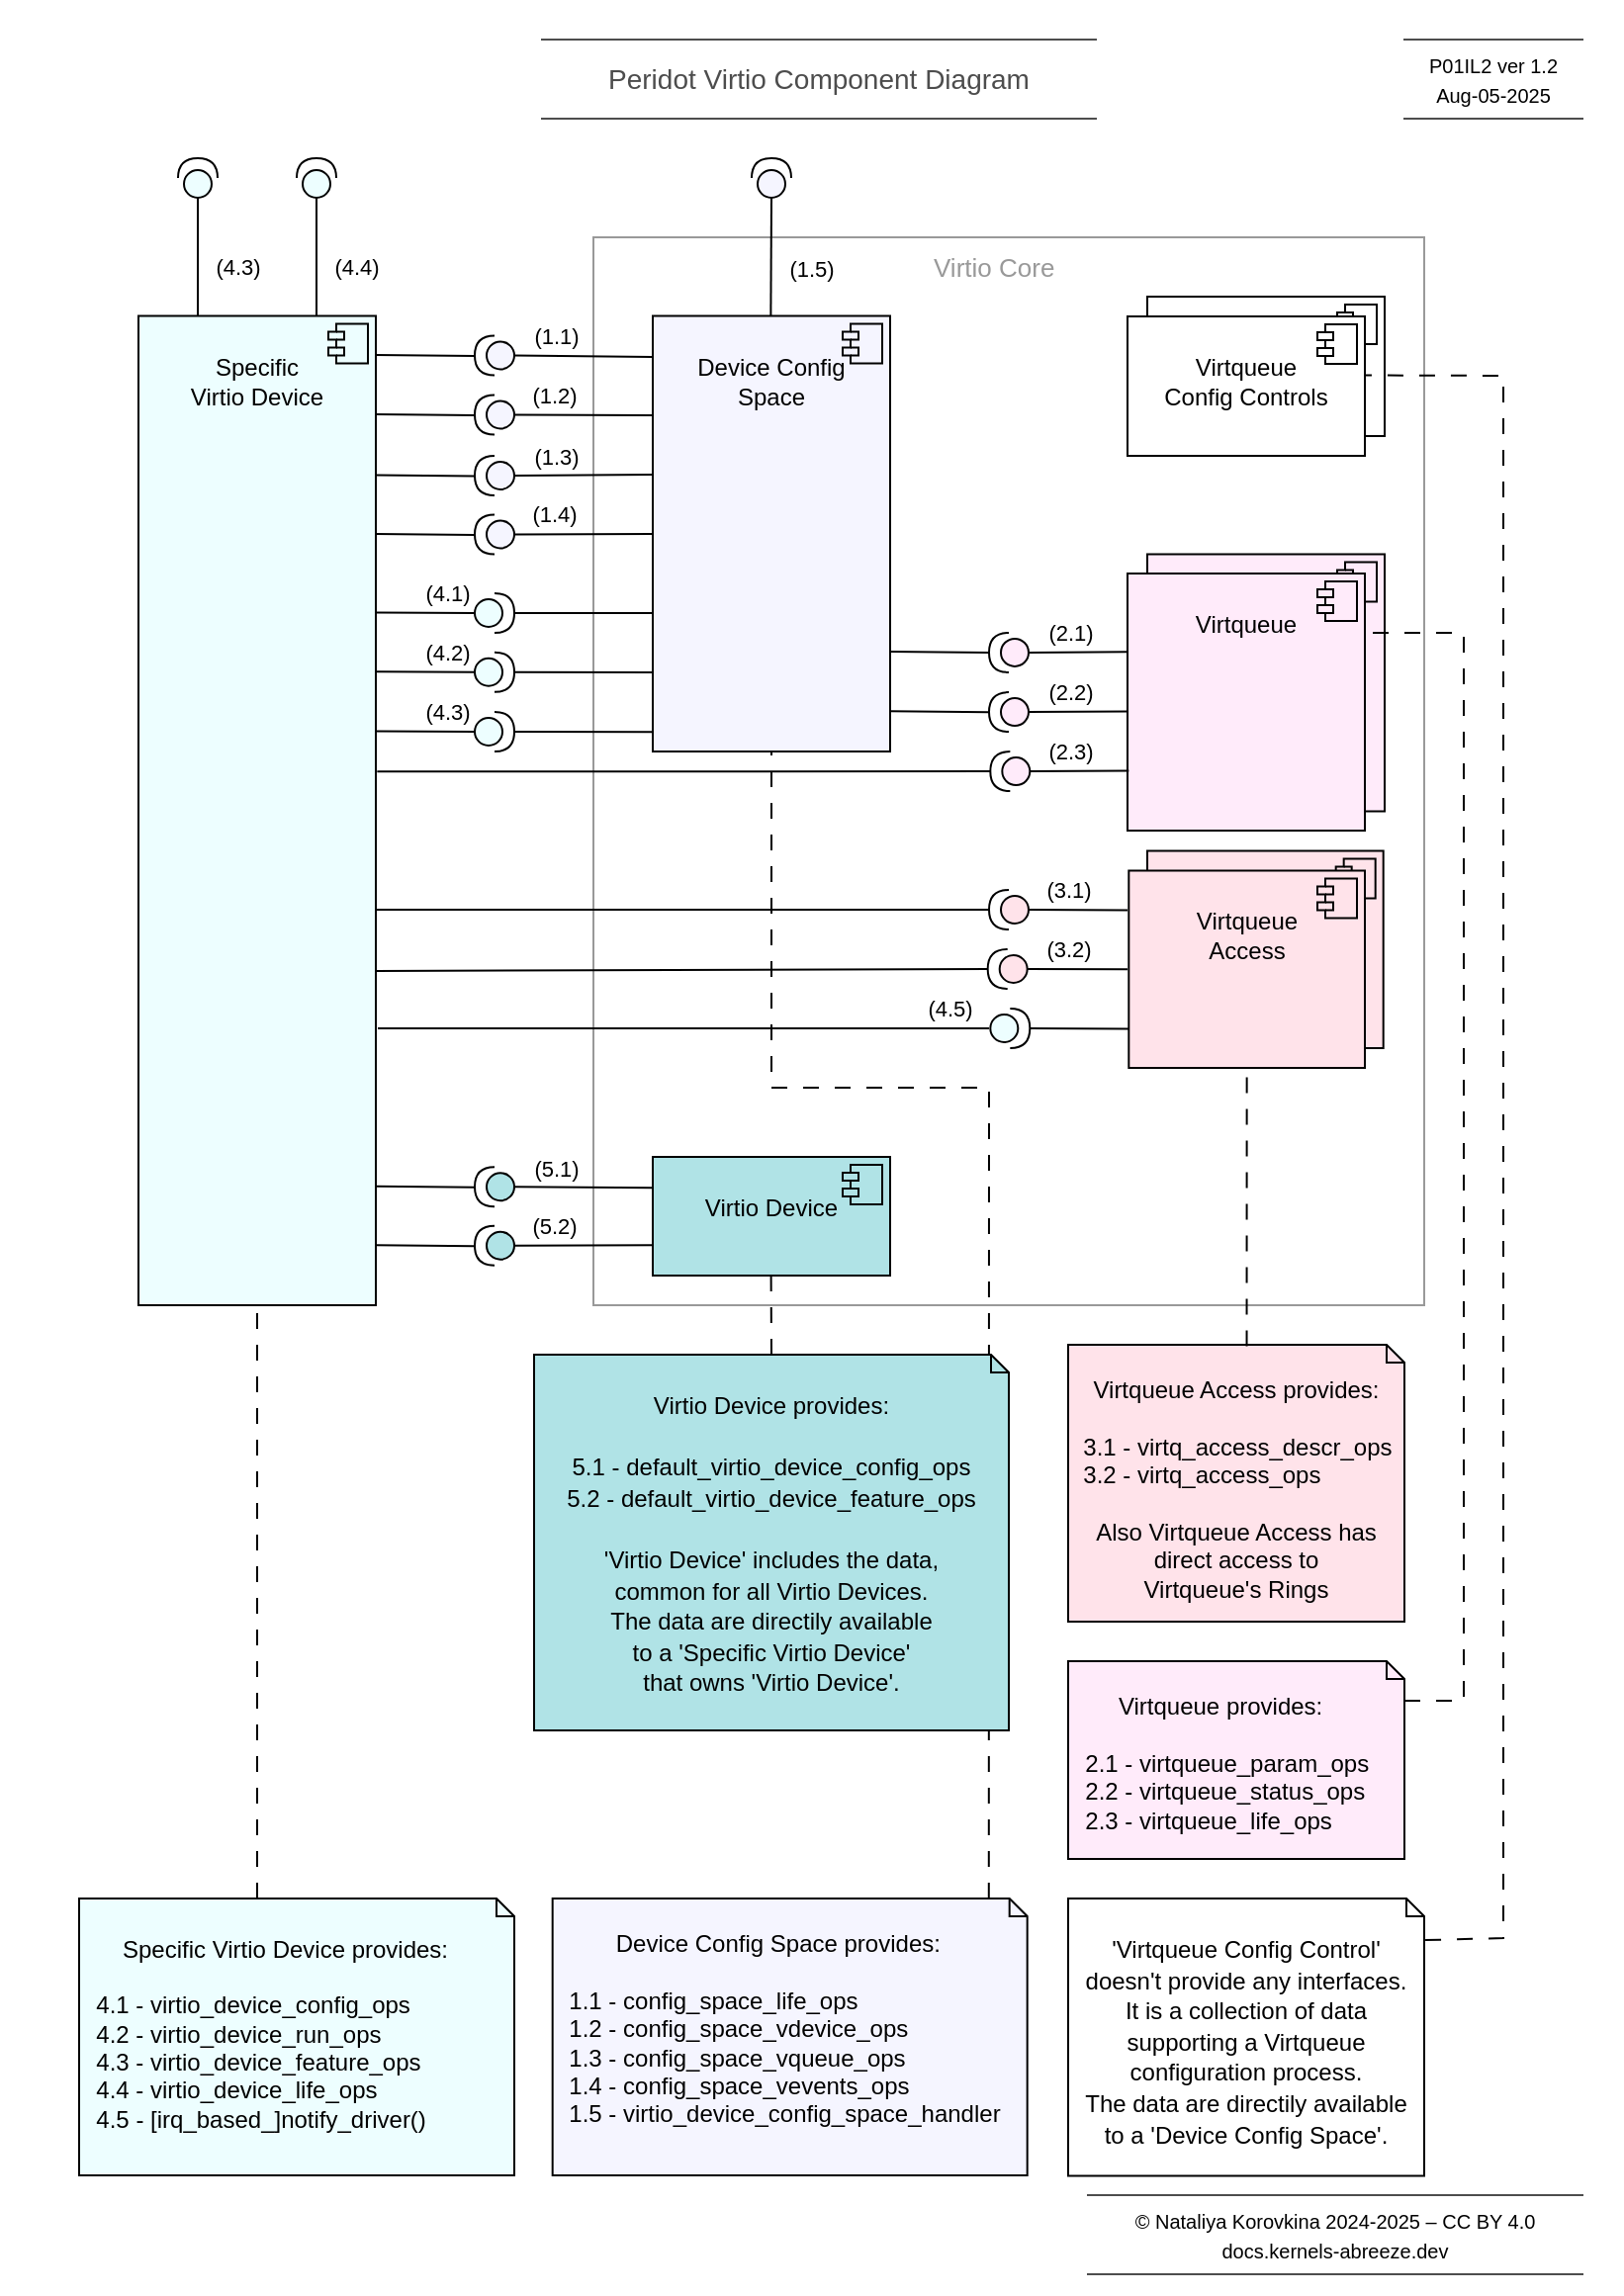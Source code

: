 <mxfile version="28.0.6">
  <diagram name="Page-1" id="e9WCXlH5b4QZWk6o9hdo">
    <mxGraphModel dx="1532" dy="1142" grid="1" gridSize="10" guides="1" tooltips="1" connect="1" arrows="1" fold="1" page="1" pageScale="1" pageWidth="827" pageHeight="1169" math="0" shadow="0">
      <root>
        <mxCell id="0" />
        <mxCell id="1" parent="0" />
        <mxCell id="GxGxXIBuNnBIu2OEv8LK-2" value="" style="rounded=0;whiteSpace=wrap;html=1;fillColor=default;strokeColor=none;movable=0;resizable=0;rotatable=0;deletable=0;editable=0;locked=1;connectable=0;" parent="1" vertex="1">
          <mxGeometry width="820" height="1160" as="geometry" />
        </mxCell>
        <mxCell id="_XOdiTL4BhRfkD70rLiH-112" value="" style="rounded=0;whiteSpace=wrap;html=1;strokeColor=#999999;movable=1;resizable=1;rotatable=1;deletable=1;editable=1;locked=0;connectable=1;fillColor=default;" parent="1" vertex="1">
          <mxGeometry x="300" y="120" width="420" height="540" as="geometry" />
        </mxCell>
        <mxCell id="_XOdiTL4BhRfkD70rLiH-2" value="&lt;p style=&quot;margin: 6px 0px 0px; text-align: center; line-height: 80%;&quot;&gt;&lt;br&gt;&lt;/p&gt;&lt;p style=&quot;margin: 6px 0px 0px; text-align: center; line-height: 80%;&quot;&gt;Device Config&lt;br&gt;&lt;/p&gt;&lt;p style=&quot;margin: 6px 0px 0px; text-align: center; line-height: 80%;&quot;&gt;Space&lt;/p&gt;" style="align=left;overflow=fill;html=1;dropTarget=0;whiteSpace=wrap;fillColor=#F5F5FF;strokeColor=#000000;strokeWidth=1;movable=1;resizable=1;rotatable=1;deletable=1;editable=1;locked=0;connectable=1;" parent="1" vertex="1">
          <mxGeometry x="330" y="159.75" width="120" height="220.25" as="geometry" />
        </mxCell>
        <mxCell id="_XOdiTL4BhRfkD70rLiH-3" value="" style="shape=component;jettyWidth=8;jettyHeight=4;fillColor=#F5F5FF;" parent="_XOdiTL4BhRfkD70rLiH-2" vertex="1">
          <mxGeometry x="1" width="20" height="20" relative="1" as="geometry">
            <mxPoint x="-24" y="4" as="offset" />
          </mxGeometry>
        </mxCell>
        <mxCell id="_XOdiTL4BhRfkD70rLiH-4" value="" style="shape=providedRequiredInterface;html=1;verticalLabelPosition=bottom;sketch=0;rotation=-180;fillColor=#F5F5FF;" parent="1" vertex="1">
          <mxGeometry x="240" y="169.75" width="20" height="20" as="geometry" />
        </mxCell>
        <mxCell id="_XOdiTL4BhRfkD70rLiH-6" value="" style="endArrow=none;html=1;rounded=0;exitX=0;exitY=0.5;exitDx=0;exitDy=0;exitPerimeter=0;entryX=0;entryY=0.094;entryDx=0;entryDy=0;entryPerimeter=0;" parent="1" source="_XOdiTL4BhRfkD70rLiH-4" target="_XOdiTL4BhRfkD70rLiH-2" edge="1">
          <mxGeometry width="50" height="50" relative="1" as="geometry">
            <mxPoint x="270" y="179.42" as="sourcePoint" />
            <mxPoint x="310" y="179.42" as="targetPoint" />
          </mxGeometry>
        </mxCell>
        <mxCell id="_XOdiTL4BhRfkD70rLiH-7" value="(1.1)" style="edgeLabel;html=1;align=center;verticalAlign=middle;resizable=0;points=[];" parent="_XOdiTL4BhRfkD70rLiH-6" vertex="1" connectable="0">
          <mxGeometry x="0.267" y="1" relative="1" as="geometry">
            <mxPoint x="-24" y="-9" as="offset" />
          </mxGeometry>
        </mxCell>
        <mxCell id="_XOdiTL4BhRfkD70rLiH-8" value="" style="shape=providedRequiredInterface;html=1;verticalLabelPosition=bottom;sketch=0;rotation=-180;fillColor=#F5F5FF;" parent="1" vertex="1">
          <mxGeometry x="240" y="199.75" width="20" height="20" as="geometry" />
        </mxCell>
        <mxCell id="_XOdiTL4BhRfkD70rLiH-9" value="" style="endArrow=none;html=1;rounded=0;exitX=0;exitY=0.5;exitDx=0;exitDy=0;exitPerimeter=0;" parent="1" source="_XOdiTL4BhRfkD70rLiH-8" edge="1">
          <mxGeometry width="50" height="50" relative="1" as="geometry">
            <mxPoint x="270" y="209.42" as="sourcePoint" />
            <mxPoint x="330" y="210" as="targetPoint" />
          </mxGeometry>
        </mxCell>
        <mxCell id="_XOdiTL4BhRfkD70rLiH-10" value="(1.2)" style="edgeLabel;html=1;align=center;verticalAlign=middle;resizable=0;points=[];" parent="_XOdiTL4BhRfkD70rLiH-9" vertex="1" connectable="0">
          <mxGeometry x="-0.35" y="3" relative="1" as="geometry">
            <mxPoint x="-3" y="-7" as="offset" />
          </mxGeometry>
        </mxCell>
        <mxCell id="_XOdiTL4BhRfkD70rLiH-11" value="" style="shape=providedRequiredInterface;html=1;verticalLabelPosition=bottom;sketch=0;rotation=-180;fillColor=#F5F5FF;" parent="1" vertex="1">
          <mxGeometry x="240" y="230.5" width="20" height="20" as="geometry" />
        </mxCell>
        <mxCell id="_XOdiTL4BhRfkD70rLiH-12" value="" style="endArrow=none;html=1;rounded=0;exitX=0;exitY=0.5;exitDx=0;exitDy=0;exitPerimeter=0;" parent="1" source="_XOdiTL4BhRfkD70rLiH-11" edge="1">
          <mxGeometry width="50" height="50" relative="1" as="geometry">
            <mxPoint x="270" y="240.17" as="sourcePoint" />
            <mxPoint x="330" y="240" as="targetPoint" />
          </mxGeometry>
        </mxCell>
        <mxCell id="_XOdiTL4BhRfkD70rLiH-13" value="(1.3)" style="edgeLabel;html=1;align=center;verticalAlign=middle;resizable=0;points=[];" parent="_XOdiTL4BhRfkD70rLiH-12" vertex="1" connectable="0">
          <mxGeometry x="-0.25" y="1" relative="1" as="geometry">
            <mxPoint x="-6" y="-9" as="offset" />
          </mxGeometry>
        </mxCell>
        <mxCell id="_XOdiTL4BhRfkD70rLiH-14" value="" style="shape=providedRequiredInterface;html=1;verticalLabelPosition=bottom;sketch=0;rotation=-180;fillColor=#F5F5FF;" parent="1" vertex="1">
          <mxGeometry x="240" y="260.25" width="20" height="20" as="geometry" />
        </mxCell>
        <mxCell id="_XOdiTL4BhRfkD70rLiH-15" value="" style="endArrow=none;html=1;rounded=0;exitX=0;exitY=0.5;exitDx=0;exitDy=0;exitPerimeter=0;" parent="1" source="_XOdiTL4BhRfkD70rLiH-14" edge="1">
          <mxGeometry width="50" height="50" relative="1" as="geometry">
            <mxPoint x="270" y="269.92" as="sourcePoint" />
            <mxPoint x="330" y="270" as="targetPoint" />
          </mxGeometry>
        </mxCell>
        <mxCell id="_XOdiTL4BhRfkD70rLiH-16" value="(1.4)" style="edgeLabel;html=1;align=center;verticalAlign=middle;resizable=0;points=[];" parent="_XOdiTL4BhRfkD70rLiH-15" vertex="1" connectable="0">
          <mxGeometry x="-0.425" y="2" relative="1" as="geometry">
            <mxPoint y="-8" as="offset" />
          </mxGeometry>
        </mxCell>
        <mxCell id="_XOdiTL4BhRfkD70rLiH-31" value="&lt;div style=&quot;text-align: center;&quot;&gt;Device Config Space provides:&lt;/div&gt;&lt;div style=&quot;text-align: center;&quot;&gt;&lt;br&gt;&lt;/div&gt;&amp;nbsp; 1.1 - config_space_life_ops&lt;div&gt;&amp;nbsp; 1.2 -&amp;nbsp;&lt;span style=&quot;background-color: initial;&quot;&gt;config_space_vdevice_ops&lt;/span&gt;&lt;/div&gt;&lt;div&gt;&amp;nbsp; 1.3 -&amp;nbsp;&lt;span style=&quot;background-color: initial;&quot;&gt;config_space_vqueue_ops&lt;/span&gt;&lt;/div&gt;&lt;div&gt;&amp;nbsp; 1.4 -&amp;nbsp;config_space_vevents_ops&lt;/div&gt;&lt;div&gt;&lt;span style=&quot;background-color: initial; text-align: center;&quot;&gt;&amp;nbsp; 1.5 -&amp;nbsp;&lt;/span&gt;&lt;span style=&quot;background-color: initial; text-align: center;&quot;&gt;virtio_device_&lt;/span&gt;&lt;span style=&quot;background-color: initial; text-align: center;&quot;&gt;config_space_handler&lt;/span&gt;&lt;br&gt;&lt;/div&gt;&lt;div&gt;&lt;br&gt;&lt;/div&gt;" style="shape=note2;boundedLbl=1;whiteSpace=wrap;html=1;size=9;verticalAlign=top;align=left;fillColor=#F5F5FF;" parent="1" vertex="1">
          <mxGeometry x="279.34" y="960" width="240" height="140" as="geometry" />
        </mxCell>
        <mxCell id="_XOdiTL4BhRfkD70rLiH-32" value="" style="shape=providedRequiredInterface;html=1;verticalLabelPosition=bottom;sketch=0;rotation=-90;fillColor=#F5F5FF;" parent="1" vertex="1">
          <mxGeometry x="380" y="80" width="20" height="20" as="geometry" />
        </mxCell>
        <mxCell id="_XOdiTL4BhRfkD70rLiH-33" value="" style="endArrow=none;html=1;rounded=0;" parent="1" edge="1">
          <mxGeometry width="50" height="50" relative="1" as="geometry">
            <mxPoint x="390" y="100" as="sourcePoint" />
            <mxPoint x="389.67" y="160" as="targetPoint" />
          </mxGeometry>
        </mxCell>
        <mxCell id="_XOdiTL4BhRfkD70rLiH-34" value="(1.5)" style="edgeLabel;html=1;align=center;verticalAlign=middle;resizable=0;points=[];" parent="_XOdiTL4BhRfkD70rLiH-33" vertex="1" connectable="0">
          <mxGeometry x="-0.425" y="2" relative="1" as="geometry">
            <mxPoint x="18" y="18" as="offset" />
          </mxGeometry>
        </mxCell>
        <mxCell id="_XOdiTL4BhRfkD70rLiH-35" value="&lt;p style=&quot;margin: 6px 0px 0px; text-align: center; line-height: 80%;&quot;&gt;&lt;span style=&quot;background-color: initial;&quot;&gt;&lt;br&gt;&lt;/span&gt;&lt;/p&gt;&lt;p style=&quot;margin: 6px 0px 0px; text-align: center; line-height: 80%;&quot;&gt;&lt;span style=&quot;background-color: initial;&quot;&gt;Specific&lt;/span&gt;&lt;/p&gt;&lt;p style=&quot;margin: 6px 0px 0px; text-align: center; line-height: 80%;&quot;&gt;&lt;span style=&quot;background-color: initial;&quot;&gt;Virtio&lt;/span&gt;&lt;span style=&quot;background-color: initial;&quot;&gt;&amp;nbsp;Device&lt;/span&gt;&lt;/p&gt;" style="align=left;overflow=fill;html=1;dropTarget=0;whiteSpace=wrap;fillColor=#EDFEFF;movable=1;resizable=1;rotatable=1;deletable=1;editable=1;locked=0;connectable=1;" parent="1" vertex="1">
          <mxGeometry x="70" y="159.75" width="120" height="500.25" as="geometry" />
        </mxCell>
        <mxCell id="_XOdiTL4BhRfkD70rLiH-36" value="" style="shape=component;jettyWidth=8;jettyHeight=4;fillColor=#EDFEFF;" parent="_XOdiTL4BhRfkD70rLiH-35" vertex="1">
          <mxGeometry x="1" width="20" height="20" relative="1" as="geometry">
            <mxPoint x="-24" y="4" as="offset" />
          </mxGeometry>
        </mxCell>
        <mxCell id="_XOdiTL4BhRfkD70rLiH-37" value="" style="endArrow=none;html=1;rounded=0;exitX=0;exitY=0.5;exitDx=0;exitDy=0;exitPerimeter=0;entryX=0;entryY=0.5;entryDx=0;entryDy=0;entryPerimeter=0;" parent="1" target="_XOdiTL4BhRfkD70rLiH-38" edge="1">
          <mxGeometry width="50" height="50" relative="1" as="geometry">
            <mxPoint x="190" y="309.75" as="sourcePoint" />
            <mxPoint x="230" y="309.75" as="targetPoint" />
          </mxGeometry>
        </mxCell>
        <mxCell id="_XOdiTL4BhRfkD70rLiH-38" value="" style="shape=providedRequiredInterface;html=1;verticalLabelPosition=bottom;sketch=0;rotation=0;fillColor=#EDFEFF;" parent="1" vertex="1">
          <mxGeometry x="240" y="300" width="20" height="20" as="geometry" />
        </mxCell>
        <mxCell id="_XOdiTL4BhRfkD70rLiH-39" value="" style="endArrow=none;html=1;rounded=0;exitX=1;exitY=0.5;exitDx=0;exitDy=0;exitPerimeter=0;" parent="1" source="_XOdiTL4BhRfkD70rLiH-38" edge="1">
          <mxGeometry width="50" height="50" relative="1" as="geometry">
            <mxPoint x="270" y="309.67" as="sourcePoint" />
            <mxPoint x="330" y="310" as="targetPoint" />
          </mxGeometry>
        </mxCell>
        <mxCell id="_XOdiTL4BhRfkD70rLiH-40" value="(4.1)" style="edgeLabel;html=1;align=center;verticalAlign=middle;resizable=0;points=[];" parent="_XOdiTL4BhRfkD70rLiH-39" vertex="1" connectable="0">
          <mxGeometry x="-0.425" y="2" relative="1" as="geometry">
            <mxPoint x="-54" y="-8" as="offset" />
          </mxGeometry>
        </mxCell>
        <mxCell id="_XOdiTL4BhRfkD70rLiH-41" value="" style="endArrow=none;html=1;rounded=0;" parent="1" edge="1">
          <mxGeometry width="50" height="50" relative="1" as="geometry">
            <mxPoint x="191" y="520" as="sourcePoint" />
            <mxPoint x="500" y="520" as="targetPoint" />
          </mxGeometry>
        </mxCell>
        <mxCell id="_XOdiTL4BhRfkD70rLiH-42" value="" style="shape=providedRequiredInterface;html=1;verticalLabelPosition=bottom;sketch=0;rotation=0;fillColor=#EDFEFF;" parent="1" vertex="1">
          <mxGeometry x="500.66" y="510" width="20" height="20" as="geometry" />
        </mxCell>
        <mxCell id="_XOdiTL4BhRfkD70rLiH-43" value="" style="endArrow=none;html=1;rounded=0;exitX=1;exitY=0.5;exitDx=0;exitDy=0;exitPerimeter=0;" parent="1" source="_XOdiTL4BhRfkD70rLiH-42" edge="1">
          <mxGeometry width="50" height="50" relative="1" as="geometry">
            <mxPoint x="531.32" y="499.67" as="sourcePoint" />
            <mxPoint x="570.66" y="520.25" as="targetPoint" />
          </mxGeometry>
        </mxCell>
        <mxCell id="_XOdiTL4BhRfkD70rLiH-44" value="(4.5)" style="edgeLabel;html=1;align=center;verticalAlign=middle;resizable=0;points=[];" parent="_XOdiTL4BhRfkD70rLiH-43" vertex="1" connectable="0">
          <mxGeometry x="-0.425" y="2" relative="1" as="geometry">
            <mxPoint x="-55" y="-8" as="offset" />
          </mxGeometry>
        </mxCell>
        <mxCell id="_XOdiTL4BhRfkD70rLiH-57" value="&lt;div&gt;&lt;p style=&quot;text-align: center; margin: 6px 0px 0px; line-height: 9.6px;&quot;&gt;&amp;nbsp; &amp;nbsp; &amp;nbsp; Specific&amp;nbsp;Virtio&amp;nbsp;Device&amp;nbsp;provides:&lt;/p&gt;&lt;/div&gt;&lt;div&gt;&lt;p style=&quot;text-align: center; margin: 6px 0px 0px; line-height: 9.6px;&quot;&gt;&lt;span style=&quot;background-color: initial;&quot;&gt;&lt;br&gt;&lt;/span&gt;&lt;/p&gt;&lt;/div&gt;&lt;div style=&quot;&quot;&gt;&lt;span style=&quot;background-color: initial;&quot;&gt;&amp;nbsp; 4.1 -&amp;nbsp;&lt;/span&gt;&lt;span style=&quot;background-color: initial;&quot;&gt;virtio_device_config_ops&lt;/span&gt;&lt;br&gt;&lt;/div&gt;&lt;div&gt;&lt;span style=&quot;text-align: center; background-color: initial;&quot;&gt;&amp;nbsp; 4.2 -&amp;nbsp;&lt;/span&gt;&lt;span style=&quot;background-color: initial;&quot;&gt;virtio_device_run_ops&lt;/span&gt;&lt;/div&gt;&lt;div&gt;&lt;span style=&quot;background-color: initial;&quot;&gt;&amp;nbsp; 4.3 -&amp;nbsp;&lt;/span&gt;&lt;span style=&quot;background-color: initial;&quot;&gt;virtio_device_feature_ops&lt;/span&gt;&lt;/div&gt;&lt;div&gt;&lt;span style=&quot;background-color: initial;&quot;&gt;&amp;nbsp; 4.4 -&amp;nbsp;&lt;/span&gt;&lt;span style=&quot;text-align: center; background-color: initial;&quot;&gt;virtio_device_life_ops&lt;/span&gt;&lt;/div&gt;&lt;div&gt;&lt;span style=&quot;text-align: center; background-color: initial;&quot;&gt;&amp;nbsp;&amp;nbsp;&lt;/span&gt;&lt;span style=&quot;background-color: initial; text-align: center;&quot;&gt;4.5 - [&lt;/span&gt;&lt;span style=&quot;background-color: initial;&quot;&gt;irq_based_]notify_driver()&lt;/span&gt;&lt;/div&gt;" style="shape=note2;boundedLbl=1;whiteSpace=wrap;html=1;size=9;verticalAlign=top;align=left;fillColor=#EDFEFF;" parent="1" vertex="1">
          <mxGeometry x="40" y="960" width="220" height="140" as="geometry" />
        </mxCell>
        <mxCell id="_XOdiTL4BhRfkD70rLiH-60" value="" style="endArrow=none;html=1;rounded=0;exitX=0;exitY=0.5;exitDx=0;exitDy=0;exitPerimeter=0;" parent="1" edge="1">
          <mxGeometry width="50" height="50" relative="1" as="geometry">
            <mxPoint x="100" y="159.75" as="sourcePoint" />
            <mxPoint x="100" y="100" as="targetPoint" />
          </mxGeometry>
        </mxCell>
        <mxCell id="_XOdiTL4BhRfkD70rLiH-62" value="(4.3)" style="edgeLabel;html=1;align=center;verticalAlign=middle;resizable=0;points=[];" parent="_XOdiTL4BhRfkD70rLiH-60" vertex="1" connectable="0">
          <mxGeometry x="0.063" relative="1" as="geometry">
            <mxPoint x="20" y="7" as="offset" />
          </mxGeometry>
        </mxCell>
        <mxCell id="_XOdiTL4BhRfkD70rLiH-61" value="" style="shape=providedRequiredInterface;html=1;verticalLabelPosition=bottom;sketch=0;rotation=-90;fillColor=#EDFEFF;" parent="1" vertex="1">
          <mxGeometry x="90" y="80" width="20" height="20" as="geometry" />
        </mxCell>
        <mxCell id="IwfrSMIkXGpgMhXFn6wk-4" value="&lt;p style=&quot;margin: 6px 0px 0px; text-align: center; line-height: 80%;&quot;&gt;&lt;br&gt;&lt;/p&gt;&lt;p style=&quot;margin: 6px 0px 0px; text-align: center; line-height: 80%;&quot;&gt;Virtqueue&lt;/p&gt;" style="align=left;overflow=fill;html=1;dropTarget=0;whiteSpace=wrap;fillColor=#FFEBFA;fillStyle=solid;movable=1;resizable=1;rotatable=1;deletable=1;editable=1;locked=0;connectable=1;" parent="1" vertex="1">
          <mxGeometry x="580" y="280.25" width="120" height="130" as="geometry" />
        </mxCell>
        <mxCell id="IwfrSMIkXGpgMhXFn6wk-5" value="" style="shape=component;jettyWidth=8;jettyHeight=4;fillColor=#FFEBFA;" parent="IwfrSMIkXGpgMhXFn6wk-4" vertex="1">
          <mxGeometry x="1" width="20" height="20" relative="1" as="geometry">
            <mxPoint x="-24" y="4" as="offset" />
          </mxGeometry>
        </mxCell>
        <mxCell id="_XOdiTL4BhRfkD70rLiH-67" value="&lt;p style=&quot;margin: 6px 0px 0px; text-align: center; line-height: 80%;&quot;&gt;&lt;br&gt;&lt;/p&gt;&lt;p style=&quot;margin: 6px 0px 0px; text-align: center; line-height: 80%;&quot;&gt;Virtqueue&lt;/p&gt;" style="align=left;overflow=fill;html=1;dropTarget=0;whiteSpace=wrap;fillColor=#FFEBFA;fillStyle=solid;movable=1;resizable=1;rotatable=1;deletable=1;editable=1;locked=0;connectable=1;" parent="1" vertex="1">
          <mxGeometry x="570" y="290" width="120" height="130" as="geometry" />
        </mxCell>
        <mxCell id="_XOdiTL4BhRfkD70rLiH-68" value="" style="shape=component;jettyWidth=8;jettyHeight=4;fillColor=#FFEBFA;" parent="_XOdiTL4BhRfkD70rLiH-67" vertex="1">
          <mxGeometry x="1" width="20" height="20" relative="1" as="geometry">
            <mxPoint x="-24" y="4" as="offset" />
          </mxGeometry>
        </mxCell>
        <mxCell id="_XOdiTL4BhRfkD70rLiH-69" value="" style="shape=providedRequiredInterface;html=1;verticalLabelPosition=bottom;sketch=0;rotation=-180;fillColor=#FFEBFA;fillStyle=solid;" parent="1" vertex="1">
          <mxGeometry x="500" y="319.94" width="20" height="20" as="geometry" />
        </mxCell>
        <mxCell id="_XOdiTL4BhRfkD70rLiH-70" value="" style="endArrow=none;html=1;rounded=0;exitX=0;exitY=0.5;exitDx=0;exitDy=0;exitPerimeter=0;" parent="1" source="_XOdiTL4BhRfkD70rLiH-69" edge="1">
          <mxGeometry width="50" height="50" relative="1" as="geometry">
            <mxPoint x="530" y="329.61" as="sourcePoint" />
            <mxPoint x="570" y="329.61" as="targetPoint" />
          </mxGeometry>
        </mxCell>
        <mxCell id="_XOdiTL4BhRfkD70rLiH-71" value="(2.1)" style="edgeLabel;html=1;align=center;verticalAlign=middle;resizable=0;points=[];" parent="_XOdiTL4BhRfkD70rLiH-70" vertex="1" connectable="0">
          <mxGeometry x="0.267" y="1" relative="1" as="geometry">
            <mxPoint x="-11" y="-9" as="offset" />
          </mxGeometry>
        </mxCell>
        <mxCell id="_XOdiTL4BhRfkD70rLiH-72" value="" style="shape=providedRequiredInterface;html=1;verticalLabelPosition=bottom;sketch=0;rotation=-180;fillColor=#FFEBFA;fillStyle=solid;" parent="1" vertex="1">
          <mxGeometry x="500" y="350.06" width="20" height="20" as="geometry" />
        </mxCell>
        <mxCell id="_XOdiTL4BhRfkD70rLiH-73" value="" style="endArrow=none;html=1;rounded=0;exitX=0;exitY=0.5;exitDx=0;exitDy=0;exitPerimeter=0;" parent="1" source="_XOdiTL4BhRfkD70rLiH-72" edge="1">
          <mxGeometry width="50" height="50" relative="1" as="geometry">
            <mxPoint x="530" y="359.73" as="sourcePoint" />
            <mxPoint x="570" y="359.73" as="targetPoint" />
          </mxGeometry>
        </mxCell>
        <mxCell id="_XOdiTL4BhRfkD70rLiH-74" value="(2.2)" style="edgeLabel;html=1;align=center;verticalAlign=middle;resizable=0;points=[];" parent="_XOdiTL4BhRfkD70rLiH-73" vertex="1" connectable="0">
          <mxGeometry x="-0.35" y="3" relative="1" as="geometry">
            <mxPoint x="4" y="-7" as="offset" />
          </mxGeometry>
        </mxCell>
        <mxCell id="_XOdiTL4BhRfkD70rLiH-75" value="" style="shape=providedRequiredInterface;html=1;verticalLabelPosition=bottom;sketch=0;rotation=-180;fillColor=#FFEBFA;fillStyle=solid;" parent="1" vertex="1">
          <mxGeometry x="500.66" y="380.06" width="20" height="20" as="geometry" />
        </mxCell>
        <mxCell id="_XOdiTL4BhRfkD70rLiH-76" value="" style="endArrow=none;html=1;rounded=0;exitX=0;exitY=0.5;exitDx=0;exitDy=0;exitPerimeter=0;" parent="1" source="_XOdiTL4BhRfkD70rLiH-75" edge="1">
          <mxGeometry width="50" height="50" relative="1" as="geometry">
            <mxPoint x="530.66" y="389.73" as="sourcePoint" />
            <mxPoint x="570.66" y="389.73" as="targetPoint" />
          </mxGeometry>
        </mxCell>
        <mxCell id="_XOdiTL4BhRfkD70rLiH-77" value="(2.3)" style="edgeLabel;html=1;align=center;verticalAlign=middle;resizable=0;points=[];" parent="_XOdiTL4BhRfkD70rLiH-76" vertex="1" connectable="0">
          <mxGeometry x="-0.25" y="1" relative="1" as="geometry">
            <mxPoint x="1" y="-9" as="offset" />
          </mxGeometry>
        </mxCell>
        <mxCell id="_XOdiTL4BhRfkD70rLiH-78" value="&lt;div style=&quot;text-align: center;&quot;&gt;Virtqueue provides:&lt;/div&gt;&lt;div style=&quot;text-align: center;&quot;&gt;&lt;br&gt;&lt;/div&gt;&amp;nbsp; 2.1 - virtqueue_param_ops&lt;div&gt;&amp;nbsp; 2.2 -&amp;nbsp;virtqueue_status_ops&lt;/div&gt;&lt;div&gt;&amp;nbsp; 2.3 -&amp;nbsp;virtqueue_life_ops&lt;/div&gt;&lt;div&gt;&amp;nbsp;&lt;/div&gt;" style="shape=note2;boundedLbl=1;whiteSpace=wrap;html=1;size=9;verticalAlign=top;align=left;fillColor=#FFEBFA;" parent="1" vertex="1">
          <mxGeometry x="540" y="840" width="170" height="100" as="geometry" />
        </mxCell>
        <mxCell id="_XOdiTL4BhRfkD70rLiH-79" value="" style="endArrow=none;html=1;rounded=0;exitX=0;exitY=0.5;exitDx=0;exitDy=0;exitPerimeter=0;entryX=0;entryY=0.5;entryDx=0;entryDy=0;entryPerimeter=0;" parent="1" edge="1">
          <mxGeometry width="50" height="50" relative="1" as="geometry">
            <mxPoint x="450" y="329.54" as="sourcePoint" />
            <mxPoint x="500" y="330.04" as="targetPoint" />
          </mxGeometry>
        </mxCell>
        <mxCell id="_XOdiTL4BhRfkD70rLiH-80" value="" style="endArrow=none;html=1;rounded=0;exitX=0;exitY=0.5;exitDx=0;exitDy=0;exitPerimeter=0;entryX=0;entryY=0.5;entryDx=0;entryDy=0;entryPerimeter=0;" parent="1" edge="1">
          <mxGeometry width="50" height="50" relative="1" as="geometry">
            <mxPoint x="450" y="359.66" as="sourcePoint" />
            <mxPoint x="500" y="360.16" as="targetPoint" />
          </mxGeometry>
        </mxCell>
        <mxCell id="_XOdiTL4BhRfkD70rLiH-81" value="" style="endArrow=none;html=1;rounded=0;entryX=1;entryY=0.5;entryDx=0;entryDy=0;entryPerimeter=0;" parent="1" target="_XOdiTL4BhRfkD70rLiH-75" edge="1">
          <mxGeometry width="50" height="50" relative="1" as="geometry">
            <mxPoint x="190.66" y="390.18" as="sourcePoint" />
            <mxPoint x="480.66" y="390.16" as="targetPoint" />
          </mxGeometry>
        </mxCell>
        <mxCell id="IwfrSMIkXGpgMhXFn6wk-8" value="&lt;p style=&quot;margin: 6px 0px 0px; text-align: center; line-height: 80%;&quot;&gt;&lt;br&gt;&lt;/p&gt;&lt;p style=&quot;margin: 6px 0px 0px; text-align: center; line-height: 80%;&quot;&gt;Virtqueue&lt;/p&gt;&lt;p style=&quot;margin: 6px 0px 0px; text-align: center; line-height: 80%;&quot;&gt;Access&lt;/p&gt;" style="align=left;overflow=fill;html=1;dropTarget=0;whiteSpace=wrap;fillColor=#FFE3EA;movable=1;resizable=1;rotatable=1;deletable=1;editable=1;locked=0;connectable=1;" parent="1" vertex="1">
          <mxGeometry x="580" y="430.25" width="119.34" height="99.75" as="geometry" />
        </mxCell>
        <mxCell id="IwfrSMIkXGpgMhXFn6wk-9" value="" style="shape=component;jettyWidth=8;jettyHeight=4;fillColor=#FFE3EA;" parent="IwfrSMIkXGpgMhXFn6wk-8" vertex="1">
          <mxGeometry x="1" width="20" height="20" relative="1" as="geometry">
            <mxPoint x="-24" y="4" as="offset" />
          </mxGeometry>
        </mxCell>
        <mxCell id="_XOdiTL4BhRfkD70rLiH-82" value="&lt;p style=&quot;margin: 6px 0px 0px; text-align: center; line-height: 80%;&quot;&gt;&lt;br&gt;&lt;/p&gt;&lt;p style=&quot;margin: 6px 0px 0px; text-align: center; line-height: 80%;&quot;&gt;Virtqueue&lt;/p&gt;&lt;p style=&quot;margin: 6px 0px 0px; text-align: center; line-height: 80%;&quot;&gt;Access&lt;/p&gt;" style="align=left;overflow=fill;html=1;dropTarget=0;whiteSpace=wrap;fillColor=#FFE3EA;movable=1;resizable=1;rotatable=1;deletable=1;editable=1;locked=0;connectable=1;" parent="1" vertex="1">
          <mxGeometry x="570.66" y="440.25" width="119.34" height="99.75" as="geometry" />
        </mxCell>
        <mxCell id="_XOdiTL4BhRfkD70rLiH-83" value="" style="shape=component;jettyWidth=8;jettyHeight=4;fillColor=#FFE3EA;" parent="_XOdiTL4BhRfkD70rLiH-82" vertex="1">
          <mxGeometry x="1" width="20" height="20" relative="1" as="geometry">
            <mxPoint x="-24" y="4" as="offset" />
          </mxGeometry>
        </mxCell>
        <mxCell id="_XOdiTL4BhRfkD70rLiH-86" value="&lt;div style=&quot;&quot;&gt;Virtqueue Access provides:&lt;/div&gt;&lt;div style=&quot;&quot;&gt;&lt;br&gt;&lt;/div&gt;&lt;div style=&quot;text-align: justify;&quot;&gt;&lt;span style=&quot;background-color: initial;&quot;&gt;&amp;nbsp; 3.1 - virtq_access_descr_ops&lt;/span&gt;&lt;/div&gt;&lt;div style=&quot;text-align: justify;&quot;&gt;&amp;nbsp; 3.2 -&amp;nbsp;virtq_access_ops&lt;/div&gt;&lt;div&gt;&lt;br&gt;&lt;/div&gt;&lt;div&gt;Also Virtqueue Access has direct access to&lt;/div&gt;&lt;div&gt;Virtqueue&#39;s Rings&lt;/div&gt;" style="shape=note2;boundedLbl=1;whiteSpace=wrap;html=1;size=9;verticalAlign=top;align=center;fillColor=#FFE3EA;" parent="1" vertex="1">
          <mxGeometry x="540" y="680" width="170" height="140" as="geometry" />
        </mxCell>
        <mxCell id="_XOdiTL4BhRfkD70rLiH-87" value="" style="shape=providedRequiredInterface;html=1;verticalLabelPosition=bottom;sketch=0;rotation=-180;fillColor=#FFE3EA;" parent="1" vertex="1">
          <mxGeometry x="500" y="450" width="20" height="20" as="geometry" />
        </mxCell>
        <mxCell id="_XOdiTL4BhRfkD70rLiH-88" value="" style="endArrow=none;html=1;rounded=0;exitX=0;exitY=0.5;exitDx=0;exitDy=0;exitPerimeter=0;" parent="1" source="_XOdiTL4BhRfkD70rLiH-87" edge="1">
          <mxGeometry width="50" height="50" relative="1" as="geometry">
            <mxPoint x="530.66" y="439.67" as="sourcePoint" />
            <mxPoint x="570" y="460.25" as="targetPoint" />
          </mxGeometry>
        </mxCell>
        <mxCell id="_XOdiTL4BhRfkD70rLiH-89" value="(3.1)" style="edgeLabel;html=1;align=center;verticalAlign=middle;resizable=0;points=[];" parent="_XOdiTL4BhRfkD70rLiH-88" vertex="1" connectable="0">
          <mxGeometry x="-0.35" y="3" relative="1" as="geometry">
            <mxPoint x="3" y="-7" as="offset" />
          </mxGeometry>
        </mxCell>
        <mxCell id="_XOdiTL4BhRfkD70rLiH-90" value="" style="shape=providedRequiredInterface;html=1;verticalLabelPosition=bottom;sketch=0;rotation=-180;fillColor=#FFE3EA;" parent="1" vertex="1">
          <mxGeometry x="499.34" y="480" width="20" height="20" as="geometry" />
        </mxCell>
        <mxCell id="_XOdiTL4BhRfkD70rLiH-91" value="" style="endArrow=none;html=1;rounded=0;exitX=0;exitY=0.5;exitDx=0;exitDy=0;exitPerimeter=0;entryX=0;entryY=0.5;entryDx=0;entryDy=0;" parent="1" source="_XOdiTL4BhRfkD70rLiH-90" edge="1">
          <mxGeometry width="50" height="50" relative="1" as="geometry">
            <mxPoint x="530" y="469.67" as="sourcePoint" />
            <mxPoint x="570.0" y="490.125" as="targetPoint" />
          </mxGeometry>
        </mxCell>
        <mxCell id="_XOdiTL4BhRfkD70rLiH-92" value="(3.2)" style="edgeLabel;html=1;align=center;verticalAlign=middle;resizable=0;points=[];" parent="_XOdiTL4BhRfkD70rLiH-91" vertex="1" connectable="0">
          <mxGeometry x="-0.25" y="1" relative="1" as="geometry">
            <mxPoint x="1" y="-9" as="offset" />
          </mxGeometry>
        </mxCell>
        <mxCell id="_XOdiTL4BhRfkD70rLiH-93" value="" style="endArrow=none;html=1;rounded=0;entryX=1;entryY=0.5;entryDx=0;entryDy=0;entryPerimeter=0;" parent="1" target="_XOdiTL4BhRfkD70rLiH-87" edge="1">
          <mxGeometry width="50" height="50" relative="1" as="geometry">
            <mxPoint x="190" y="460" as="sourcePoint" />
            <mxPoint x="480" y="460.25" as="targetPoint" />
          </mxGeometry>
        </mxCell>
        <mxCell id="_XOdiTL4BhRfkD70rLiH-94" value="" style="endArrow=none;html=1;rounded=0;entryX=1;entryY=0.5;entryDx=0;entryDy=0;entryPerimeter=0;" parent="1" target="_XOdiTL4BhRfkD70rLiH-90" edge="1">
          <mxGeometry width="50" height="50" relative="1" as="geometry">
            <mxPoint x="190" y="491" as="sourcePoint" />
            <mxPoint x="479.34" y="491.25" as="targetPoint" />
          </mxGeometry>
        </mxCell>
        <mxCell id="_XOdiTL4BhRfkD70rLiH-95" value="&lt;p style=&quot;margin: 6px 0px 0px; line-height: 9.6px;&quot;&gt;&lt;span style=&quot;background-color: initial;&quot;&gt;&#39;&lt;/span&gt;&lt;span style=&quot;background-color: initial;&quot;&gt;Virtqueue&amp;nbsp;&lt;/span&gt;&lt;span style=&quot;background-color: initial;&quot;&gt;Config Control&lt;/span&gt;&lt;span style=&quot;background-color: initial;&quot;&gt;&#39;&lt;/span&gt;&lt;/p&gt;&lt;p style=&quot;margin: 6px 0px 0px; line-height: 9.6px;&quot;&gt;&lt;span style=&quot;background-color: initial;&quot;&gt;doesn&#39;t provide&amp;nbsp;&lt;/span&gt;&lt;span style=&quot;background-color: initial;&quot;&gt;any interfaces.&lt;/span&gt;&lt;/p&gt;&lt;p style=&quot;margin: 6px 0px 0px; line-height: 9.6px;&quot;&gt;&lt;span style=&quot;background-color: initial;&quot;&gt;It is a collection of data&lt;/span&gt;&lt;/p&gt;&lt;p style=&quot;margin: 6px 0px 0px; line-height: 9.6px;&quot;&gt;&lt;span style=&quot;background-color: initial;&quot;&gt;supporting a Virtqueue&lt;/span&gt;&lt;/p&gt;&lt;p style=&quot;margin: 6px 0px 0px; line-height: 9.6px;&quot;&gt;&lt;span style=&quot;background-color: initial;&quot;&gt;configuration process.&lt;/span&gt;&lt;br&gt;&lt;/p&gt;&lt;p style=&quot;margin: 6px 0px 0px; line-height: 9.6px;&quot;&gt;&lt;span style=&quot;background-color: initial;&quot;&gt;The data are directily available&lt;/span&gt;&lt;/p&gt;&lt;p style=&quot;margin: 6px 0px 0px; line-height: 9.6px;&quot;&gt;&lt;span style=&quot;background-color: initial;&quot;&gt;to a &#39;Device Config Space&#39;.&lt;/span&gt;&lt;/p&gt;" style="shape=note2;boundedLbl=1;whiteSpace=wrap;html=1;size=9;verticalAlign=top;align=center;fillColor=none;" parent="1" vertex="1">
          <mxGeometry x="540" y="960" width="180" height="140.25" as="geometry" />
        </mxCell>
        <mxCell id="_XOdiTL4BhRfkD70rLiH-96" value="" style="endArrow=none;html=1;rounded=0;exitX=0;exitY=0.5;exitDx=0;exitDy=0;exitPerimeter=0;entryX=0;entryY=0.5;entryDx=0;entryDy=0;entryPerimeter=0;" parent="1" edge="1">
          <mxGeometry width="50" height="50" relative="1" as="geometry">
            <mxPoint x="190" y="179.47" as="sourcePoint" />
            <mxPoint x="240" y="179.97" as="targetPoint" />
          </mxGeometry>
        </mxCell>
        <mxCell id="_XOdiTL4BhRfkD70rLiH-97" value="" style="endArrow=none;html=1;rounded=0;exitX=0;exitY=0.5;exitDx=0;exitDy=0;exitPerimeter=0;entryX=0;entryY=0.5;entryDx=0;entryDy=0;entryPerimeter=0;" parent="1" edge="1">
          <mxGeometry width="50" height="50" relative="1" as="geometry">
            <mxPoint x="190" y="209.47" as="sourcePoint" />
            <mxPoint x="240" y="209.97" as="targetPoint" />
          </mxGeometry>
        </mxCell>
        <mxCell id="_XOdiTL4BhRfkD70rLiH-98" value="" style="endArrow=none;html=1;rounded=0;exitX=0;exitY=0.5;exitDx=0;exitDy=0;exitPerimeter=0;entryX=0;entryY=0.5;entryDx=0;entryDy=0;entryPerimeter=0;" parent="1" edge="1">
          <mxGeometry width="50" height="50" relative="1" as="geometry">
            <mxPoint x="190" y="240.22" as="sourcePoint" />
            <mxPoint x="240" y="240.72" as="targetPoint" />
          </mxGeometry>
        </mxCell>
        <mxCell id="_XOdiTL4BhRfkD70rLiH-99" value="" style="endArrow=none;html=1;rounded=0;exitX=0;exitY=0.5;exitDx=0;exitDy=0;exitPerimeter=0;entryX=0;entryY=0.5;entryDx=0;entryDy=0;entryPerimeter=0;" parent="1" edge="1">
          <mxGeometry width="50" height="50" relative="1" as="geometry">
            <mxPoint x="190" y="269.97" as="sourcePoint" />
            <mxPoint x="240" y="270.47" as="targetPoint" />
          </mxGeometry>
        </mxCell>
        <mxCell id="_XOdiTL4BhRfkD70rLiH-102" value="" style="endArrow=none;startArrow=none;endFill=0;startFill=0;endSize=8;html=1;verticalAlign=bottom;dashed=1;labelBackgroundColor=none;dashPattern=8 8;rounded=0;" parent="1" edge="1">
          <mxGeometry width="160" relative="1" as="geometry">
            <mxPoint x="130" y="960" as="sourcePoint" />
            <mxPoint x="130" y="660" as="targetPoint" />
          </mxGeometry>
        </mxCell>
        <mxCell id="_XOdiTL4BhRfkD70rLiH-104" value="" style="endArrow=none;startArrow=none;endFill=0;startFill=0;endSize=8;html=1;verticalAlign=bottom;dashed=1;labelBackgroundColor=none;dashPattern=8 8;rounded=0;movable=1;resizable=1;rotatable=1;deletable=1;editable=1;locked=0;connectable=1;exitX=0.919;exitY=0;exitDx=0;exitDy=0;exitPerimeter=0;" parent="1" source="_XOdiTL4BhRfkD70rLiH-31" edge="1">
          <mxGeometry width="160" relative="1" as="geometry">
            <mxPoint x="500" y="770" as="sourcePoint" />
            <mxPoint x="390" y="380" as="targetPoint" />
            <Array as="points">
              <mxPoint x="500" y="550" />
              <mxPoint x="390" y="550" />
            </Array>
          </mxGeometry>
        </mxCell>
        <mxCell id="_XOdiTL4BhRfkD70rLiH-105" value="" style="endArrow=none;startArrow=none;endFill=0;startFill=0;endSize=8;html=1;verticalAlign=bottom;dashed=1;labelBackgroundColor=none;dashPattern=8 8;rounded=0;entryX=0.5;entryY=1;entryDx=0;entryDy=0;exitX=0.531;exitY=0.005;exitDx=0;exitDy=0;exitPerimeter=0;" parent="1" source="_XOdiTL4BhRfkD70rLiH-86" target="_XOdiTL4BhRfkD70rLiH-82" edge="1">
          <mxGeometry width="160" relative="1" as="geometry">
            <mxPoint x="630" y="940" as="sourcePoint" />
            <mxPoint x="610" y="560" as="targetPoint" />
          </mxGeometry>
        </mxCell>
        <mxCell id="_XOdiTL4BhRfkD70rLiH-106" value="" style="endArrow=none;startArrow=none;endFill=0;startFill=0;endSize=8;html=1;verticalAlign=bottom;dashed=1;labelBackgroundColor=none;dashPattern=8 8;rounded=0;" parent="1" edge="1">
          <mxGeometry width="160" relative="1" as="geometry">
            <mxPoint x="710" y="860" as="sourcePoint" />
            <mxPoint x="690" y="320" as="targetPoint" />
            <Array as="points">
              <mxPoint x="740" y="860" />
              <mxPoint x="740" y="320" />
            </Array>
          </mxGeometry>
        </mxCell>
        <mxCell id="IwfrSMIkXGpgMhXFn6wk-6" value="&lt;p style=&quot;margin: 6px 0px 0px; text-align: center; line-height: 80%;&quot;&gt;&lt;br&gt;&lt;/p&gt;&lt;p style=&quot;margin: 6px 0px 0px; text-align: center; line-height: 80%;&quot;&gt;Virtqueue&lt;/p&gt;&lt;p style=&quot;margin: 6px 0px 0px; text-align: center; line-height: 80%;&quot;&gt;Config Controls&lt;/p&gt;" style="align=left;overflow=fill;html=1;dropTarget=0;whiteSpace=wrap;fillColor=default;" parent="1" vertex="1">
          <mxGeometry x="580" y="150" width="120" height="70.5" as="geometry" />
        </mxCell>
        <mxCell id="IwfrSMIkXGpgMhXFn6wk-7" value="" style="shape=component;jettyWidth=8;jettyHeight=4;" parent="IwfrSMIkXGpgMhXFn6wk-6" vertex="1">
          <mxGeometry x="1" width="20" height="20" relative="1" as="geometry">
            <mxPoint x="-24" y="4" as="offset" />
          </mxGeometry>
        </mxCell>
        <mxCell id="_XOdiTL4BhRfkD70rLiH-107" value="" style="endArrow=none;startArrow=none;endFill=0;startFill=0;endSize=8;html=1;verticalAlign=bottom;dashed=1;labelBackgroundColor=none;dashPattern=8 8;rounded=0;exitX=1.003;exitY=0.15;exitDx=0;exitDy=0;exitPerimeter=0;" parent="1" source="_XOdiTL4BhRfkD70rLiH-95" edge="1">
          <mxGeometry width="160" relative="1" as="geometry">
            <mxPoint x="760" y="1000" as="sourcePoint" />
            <mxPoint x="690" y="189.75" as="targetPoint" />
            <Array as="points">
              <mxPoint x="760" y="980" />
              <mxPoint x="760" y="190" />
            </Array>
          </mxGeometry>
        </mxCell>
        <mxCell id="_XOdiTL4BhRfkD70rLiH-113" value="&lt;font style=&quot;font-size: 13px;&quot;&gt;Virtio Core&lt;/font&gt;" style="text;html=1;align=left;verticalAlign=middle;whiteSpace=wrap;rounded=0;strokeColor=none;fontColor=#999999;" parent="1" vertex="1">
          <mxGeometry x="470.33" y="120" width="75" height="30" as="geometry" />
        </mxCell>
        <mxCell id="GxGxXIBuNnBIu2OEv8LK-6" value="" style="endArrow=none;html=1;rounded=0;exitX=0;exitY=0.5;exitDx=0;exitDy=0;exitPerimeter=0;entryX=0;entryY=0.5;entryDx=0;entryDy=0;entryPerimeter=0;" parent="1" target="GxGxXIBuNnBIu2OEv8LK-7" edge="1">
          <mxGeometry width="50" height="50" relative="1" as="geometry">
            <mxPoint x="190" y="339.63" as="sourcePoint" />
            <mxPoint x="230" y="339.63" as="targetPoint" />
          </mxGeometry>
        </mxCell>
        <mxCell id="GxGxXIBuNnBIu2OEv8LK-7" value="" style="shape=providedRequiredInterface;html=1;verticalLabelPosition=bottom;sketch=0;rotation=0;fillColor=#EDFEFF;" parent="1" vertex="1">
          <mxGeometry x="240" y="329.88" width="20" height="20" as="geometry" />
        </mxCell>
        <mxCell id="GxGxXIBuNnBIu2OEv8LK-8" value="" style="endArrow=none;html=1;rounded=0;exitX=1;exitY=0.5;exitDx=0;exitDy=0;exitPerimeter=0;" parent="1" source="GxGxXIBuNnBIu2OEv8LK-7" edge="1">
          <mxGeometry width="50" height="50" relative="1" as="geometry">
            <mxPoint x="270" y="339.55" as="sourcePoint" />
            <mxPoint x="330" y="340" as="targetPoint" />
          </mxGeometry>
        </mxCell>
        <mxCell id="GxGxXIBuNnBIu2OEv8LK-9" value="(4.2)" style="edgeLabel;html=1;align=center;verticalAlign=middle;resizable=0;points=[];" parent="GxGxXIBuNnBIu2OEv8LK-8" vertex="1" connectable="0">
          <mxGeometry x="-0.425" y="2" relative="1" as="geometry">
            <mxPoint x="-54" y="-8" as="offset" />
          </mxGeometry>
        </mxCell>
        <mxCell id="GxGxXIBuNnBIu2OEv8LK-10" value="" style="endArrow=none;html=1;rounded=0;exitX=0;exitY=0.5;exitDx=0;exitDy=0;exitPerimeter=0;" parent="1" edge="1">
          <mxGeometry width="50" height="50" relative="1" as="geometry">
            <mxPoint x="160" y="159.75" as="sourcePoint" />
            <mxPoint x="160" y="100" as="targetPoint" />
          </mxGeometry>
        </mxCell>
        <mxCell id="GxGxXIBuNnBIu2OEv8LK-11" value="(4.4)" style="edgeLabel;html=1;align=center;verticalAlign=middle;resizable=0;points=[];" parent="GxGxXIBuNnBIu2OEv8LK-10" vertex="1" connectable="0">
          <mxGeometry x="0.063" relative="1" as="geometry">
            <mxPoint x="20" y="7" as="offset" />
          </mxGeometry>
        </mxCell>
        <mxCell id="GxGxXIBuNnBIu2OEv8LK-12" value="" style="shape=providedRequiredInterface;html=1;verticalLabelPosition=bottom;sketch=0;rotation=-90;fillColor=#EDFEFF;" parent="1" vertex="1">
          <mxGeometry x="150" y="80" width="20" height="20" as="geometry" />
        </mxCell>
        <mxCell id="_XOdiTL4BhRfkD70rLiH-84" value="&lt;p style=&quot;margin: 6px 0px 0px; text-align: center; line-height: 80%;&quot;&gt;&lt;br&gt;&lt;/p&gt;&lt;p style=&quot;margin: 6px 0px 0px; text-align: center; line-height: 80%;&quot;&gt;Virtqueue&lt;/p&gt;&lt;p style=&quot;margin: 6px 0px 0px; text-align: center; line-height: 80%;&quot;&gt;Config Controls&lt;/p&gt;" style="align=left;overflow=fill;html=1;dropTarget=0;whiteSpace=wrap;fillColor=default;" parent="1" vertex="1">
          <mxGeometry x="570" y="160" width="120" height="70.5" as="geometry" />
        </mxCell>
        <mxCell id="_XOdiTL4BhRfkD70rLiH-85" value="" style="shape=component;jettyWidth=8;jettyHeight=4;" parent="_XOdiTL4BhRfkD70rLiH-84" vertex="1">
          <mxGeometry x="1" width="20" height="20" relative="1" as="geometry">
            <mxPoint x="-24" y="4" as="offset" />
          </mxGeometry>
        </mxCell>
        <mxCell id="IwfrSMIkXGpgMhXFn6wk-10" value="&lt;span style=&quot;color: rgb(77, 77, 77); font-size: 14px; text-wrap: nowrap;&quot;&gt;Peridot Virtio Component Diagram&lt;/span&gt;" style="shape=partialRectangle;whiteSpace=wrap;html=1;left=0;right=0;fillColor=none;strokeColor=#4D4D4D;" parent="1" vertex="1">
          <mxGeometry x="274" y="20" width="280" height="40" as="geometry" />
        </mxCell>
        <mxCell id="IwfrSMIkXGpgMhXFn6wk-11" value="&lt;font style=&quot;font-size: 10px;&quot;&gt;P01IL2 ver 1.2&lt;/font&gt;&lt;div&gt;&lt;font style=&quot;font-size: 10px;&quot;&gt;Aug-05-2025&lt;/font&gt;&lt;/div&gt;" style="shape=partialRectangle;whiteSpace=wrap;html=1;left=0;right=0;fillColor=none;strokeColor=#4D4D4D;" parent="1" vertex="1">
          <mxGeometry x="710" y="20" width="90" height="40" as="geometry" />
        </mxCell>
        <mxCell id="IwfrSMIkXGpgMhXFn6wk-12" value="&lt;div&gt;&lt;font style=&quot;font-size: 10px;&quot;&gt;&lt;span style=&quot;background-color: initial;&quot;&gt;©&amp;nbsp;&lt;/span&gt;Nataliya Korovkina&lt;span style=&quot;background-color: initial;&quot;&gt;&amp;nbsp;2024-2025 – CC BY 4.0&lt;/span&gt;&lt;/font&gt;&lt;/div&gt;&lt;div&gt;&lt;font style=&quot;font-size: 10px;&quot;&gt;docs.kernels-abreeze.dev&lt;/font&gt;&lt;/div&gt;" style="shape=partialRectangle;whiteSpace=wrap;html=1;left=0;right=0;fillColor=none;strokeColor=#4D4D4D;" parent="1" vertex="1">
          <mxGeometry x="550" y="1110" width="250" height="40" as="geometry" />
        </mxCell>
        <mxCell id="JgDpE7FmLAbHmUKdDlQS-1" value="&lt;p style=&quot;margin: 6px 0px 0px; line-height: 9.6px;&quot;&gt;&lt;span style=&quot;background-color: initial;&quot;&gt;Virtio Device provides:&lt;/span&gt;&lt;/p&gt;&lt;p style=&quot;margin: 6px 0px 0px; line-height: 9.6px;&quot;&gt;&lt;span style=&quot;background-color: initial;&quot;&gt;&lt;br&gt;&lt;/span&gt;&lt;/p&gt;&lt;p style=&quot;margin: 6px 0px 0px; line-height: 9.6px;&quot;&gt;&lt;span style=&quot;background-color: initial;&quot;&gt;5.1 -&amp;nbsp;&lt;/span&gt;&lt;span style=&quot;background-color: transparent;&quot;&gt;default_virtio_device_config_ops&lt;/span&gt;&lt;/p&gt;&lt;p style=&quot;margin: 6px 0px 0px; line-height: 9.6px;&quot;&gt;&lt;span style=&quot;background-color: transparent;&quot;&gt;5.2 -&amp;nbsp;&lt;/span&gt;&lt;span style=&quot;background-color: transparent;&quot;&gt;default_virtio_device_feature_ops&lt;/span&gt;&lt;/p&gt;&lt;p style=&quot;margin: 6px 0px 0px; line-height: 9.6px;&quot;&gt;&lt;span style=&quot;background-color: transparent;&quot;&gt;&lt;br&gt;&lt;/span&gt;&lt;/p&gt;&lt;p style=&quot;margin: 6px 0px 0px; line-height: 9.6px;&quot;&gt;&lt;span style=&quot;background-color: initial;&quot;&gt;&#39;Virtio&lt;/span&gt;&lt;span style=&quot;background-color: initial;&quot;&gt;&amp;nbsp;Device&#39;&amp;nbsp;&lt;/span&gt;&lt;span style=&quot;background-color: initial; color: light-dark(rgb(0, 0, 0), rgb(255, 255, 255));&quot;&gt;includes the data,&lt;/span&gt;&lt;/p&gt;&lt;p style=&quot;margin: 6px 0px 0px; line-height: 9.6px;&quot;&gt;&lt;span style=&quot;background-color: initial;&quot;&gt;common&amp;nbsp;&lt;/span&gt;&lt;span style=&quot;background-color: initial;&quot;&gt;for all&amp;nbsp;&lt;/span&gt;&lt;span style=&quot;background-color: initial;&quot;&gt;Virtio Devices.&lt;/span&gt;&lt;/p&gt;&lt;p style=&quot;margin: 6px 0px 0px; line-height: 9.6px;&quot;&gt;&lt;span style=&quot;background-color: initial;&quot;&gt;The data are directily available&lt;/span&gt;&lt;/p&gt;&lt;p style=&quot;margin: 6px 0px 0px; line-height: 9.6px;&quot;&gt;&lt;span style=&quot;background-color: initial;&quot;&gt;to a &#39;Specific Virtio Device&#39;&lt;/span&gt;&lt;/p&gt;&lt;p style=&quot;margin: 6px 0px 0px; line-height: 9.6px;&quot;&gt;that owns &#39;Virtio Device&#39;.&lt;/p&gt;&lt;p style=&quot;margin: 6px 0px 0px; line-height: 9.6px;&quot;&gt;&lt;br&gt;&lt;/p&gt;" style="shape=note2;boundedLbl=1;whiteSpace=wrap;html=1;size=9;verticalAlign=top;align=center;fillColor=#b0e3e6;strokeColor=#000000;" parent="1" vertex="1">
          <mxGeometry x="270" y="685" width="240" height="190" as="geometry" />
        </mxCell>
        <mxCell id="JgDpE7FmLAbHmUKdDlQS-2" value="&lt;p style=&quot;margin: 6px 0px 0px; text-align: center; line-height: 80%;&quot;&gt;&lt;span style=&quot;background-color: initial;&quot;&gt;&lt;br&gt;&lt;/span&gt;&lt;/p&gt;&lt;p style=&quot;margin: 6px 0px 0px; text-align: center; line-height: 80%;&quot;&gt;&lt;span style=&quot;background-color: initial;&quot;&gt;Virtio&lt;/span&gt;&lt;span style=&quot;background-color: initial;&quot;&gt;&amp;nbsp;Device&lt;/span&gt;&lt;br&gt;&lt;/p&gt;" style="align=left;overflow=fill;html=1;dropTarget=0;whiteSpace=wrap;fillColor=#b0e3e6;strokeColor=#000000;" parent="1" vertex="1">
          <mxGeometry x="330" y="585" width="120" height="60" as="geometry" />
        </mxCell>
        <mxCell id="JgDpE7FmLAbHmUKdDlQS-3" value="" style="shape=component;jettyWidth=8;jettyHeight=4;fillColor=#b0e3e6;strokeColor=#000000;" parent="JgDpE7FmLAbHmUKdDlQS-2" vertex="1">
          <mxGeometry x="1" width="20" height="20" relative="1" as="geometry">
            <mxPoint x="-24" y="4" as="offset" />
          </mxGeometry>
        </mxCell>
        <mxCell id="JgDpE7FmLAbHmUKdDlQS-4" value="" style="endArrow=none;startArrow=none;endFill=0;startFill=0;endSize=8;html=1;verticalAlign=bottom;dashed=1;labelBackgroundColor=none;rounded=0;entryX=0.5;entryY=1;entryDx=0;entryDy=0;dashPattern=8 8;" parent="1" edge="1">
          <mxGeometry width="160" relative="1" as="geometry">
            <mxPoint x="390" y="685" as="sourcePoint" />
            <mxPoint x="389.8" y="645" as="targetPoint" />
          </mxGeometry>
        </mxCell>
        <mxCell id="JgDpE7FmLAbHmUKdDlQS-5" value="" style="shape=providedRequiredInterface;html=1;verticalLabelPosition=bottom;sketch=0;rotation=-180;fillColor=#b0e3e6;strokeColor=#000000;" parent="1" vertex="1">
          <mxGeometry x="240" y="590.12" width="20" height="20" as="geometry" />
        </mxCell>
        <mxCell id="JgDpE7FmLAbHmUKdDlQS-6" value="" style="endArrow=none;html=1;rounded=0;exitX=0;exitY=0.5;exitDx=0;exitDy=0;exitPerimeter=0;entryX=0.003;entryY=0.388;entryDx=0;entryDy=0;entryPerimeter=0;" parent="1" source="JgDpE7FmLAbHmUKdDlQS-5" edge="1">
          <mxGeometry width="50" height="50" relative="1" as="geometry">
            <mxPoint x="270" y="599.79" as="sourcePoint" />
            <mxPoint x="330" y="600.62" as="targetPoint" />
          </mxGeometry>
        </mxCell>
        <mxCell id="JgDpE7FmLAbHmUKdDlQS-7" value="(5.1)" style="edgeLabel;html=1;align=center;verticalAlign=middle;resizable=0;points=[];" parent="JgDpE7FmLAbHmUKdDlQS-6" vertex="1" connectable="0">
          <mxGeometry x="-0.25" y="1" relative="1" as="geometry">
            <mxPoint x="-6" y="-9" as="offset" />
          </mxGeometry>
        </mxCell>
        <mxCell id="JgDpE7FmLAbHmUKdDlQS-8" value="" style="shape=providedRequiredInterface;html=1;verticalLabelPosition=bottom;sketch=0;rotation=-180;fillColor=#b0e3e6;strokeColor=#000000;" parent="1" vertex="1">
          <mxGeometry x="240" y="619.87" width="20" height="20" as="geometry" />
        </mxCell>
        <mxCell id="JgDpE7FmLAbHmUKdDlQS-9" value="" style="endArrow=none;html=1;rounded=0;exitX=0;exitY=0.5;exitDx=0;exitDy=0;exitPerimeter=0;" parent="1" source="JgDpE7FmLAbHmUKdDlQS-8" edge="1">
          <mxGeometry width="50" height="50" relative="1" as="geometry">
            <mxPoint x="270" y="629.54" as="sourcePoint" />
            <mxPoint x="330" y="629.62" as="targetPoint" />
          </mxGeometry>
        </mxCell>
        <mxCell id="JgDpE7FmLAbHmUKdDlQS-10" value="(5.2)" style="edgeLabel;html=1;align=center;verticalAlign=middle;resizable=0;points=[];" parent="JgDpE7FmLAbHmUKdDlQS-9" vertex="1" connectable="0">
          <mxGeometry x="-0.425" y="2" relative="1" as="geometry">
            <mxPoint y="-8" as="offset" />
          </mxGeometry>
        </mxCell>
        <mxCell id="JgDpE7FmLAbHmUKdDlQS-11" value="" style="endArrow=none;html=1;rounded=0;exitX=0;exitY=0.5;exitDx=0;exitDy=0;exitPerimeter=0;entryX=0;entryY=0.5;entryDx=0;entryDy=0;entryPerimeter=0;" parent="1" edge="1">
          <mxGeometry width="50" height="50" relative="1" as="geometry">
            <mxPoint x="190" y="599.84" as="sourcePoint" />
            <mxPoint x="240" y="600.34" as="targetPoint" />
          </mxGeometry>
        </mxCell>
        <mxCell id="JgDpE7FmLAbHmUKdDlQS-12" value="" style="endArrow=none;html=1;rounded=0;exitX=0;exitY=0.5;exitDx=0;exitDy=0;exitPerimeter=0;entryX=0;entryY=0.5;entryDx=0;entryDy=0;entryPerimeter=0;" parent="1" edge="1">
          <mxGeometry width="50" height="50" relative="1" as="geometry">
            <mxPoint x="190" y="629.59" as="sourcePoint" />
            <mxPoint x="240" y="630.09" as="targetPoint" />
          </mxGeometry>
        </mxCell>
        <mxCell id="JgDpE7FmLAbHmUKdDlQS-13" value="" style="endArrow=none;html=1;rounded=0;exitX=0;exitY=0.5;exitDx=0;exitDy=0;exitPerimeter=0;entryX=0;entryY=0.5;entryDx=0;entryDy=0;entryPerimeter=0;" parent="1" target="JgDpE7FmLAbHmUKdDlQS-14" edge="1">
          <mxGeometry width="50" height="50" relative="1" as="geometry">
            <mxPoint x="190" y="369.75" as="sourcePoint" />
            <mxPoint x="230" y="369.75" as="targetPoint" />
          </mxGeometry>
        </mxCell>
        <mxCell id="JgDpE7FmLAbHmUKdDlQS-14" value="" style="shape=providedRequiredInterface;html=1;verticalLabelPosition=bottom;sketch=0;rotation=0;fillColor=#EDFEFF;" parent="1" vertex="1">
          <mxGeometry x="240" y="360" width="20" height="20" as="geometry" />
        </mxCell>
        <mxCell id="JgDpE7FmLAbHmUKdDlQS-15" value="" style="endArrow=none;html=1;rounded=0;exitX=1;exitY=0.5;exitDx=0;exitDy=0;exitPerimeter=0;" parent="1" source="JgDpE7FmLAbHmUKdDlQS-14" edge="1">
          <mxGeometry width="50" height="50" relative="1" as="geometry">
            <mxPoint x="270" y="369.67" as="sourcePoint" />
            <mxPoint x="330" y="370.12" as="targetPoint" />
          </mxGeometry>
        </mxCell>
        <mxCell id="JgDpE7FmLAbHmUKdDlQS-16" value="(4.3)" style="edgeLabel;html=1;align=center;verticalAlign=middle;resizable=0;points=[];" parent="JgDpE7FmLAbHmUKdDlQS-15" vertex="1" connectable="0">
          <mxGeometry x="-0.425" y="2" relative="1" as="geometry">
            <mxPoint x="-54" y="-8" as="offset" />
          </mxGeometry>
        </mxCell>
      </root>
    </mxGraphModel>
  </diagram>
</mxfile>
